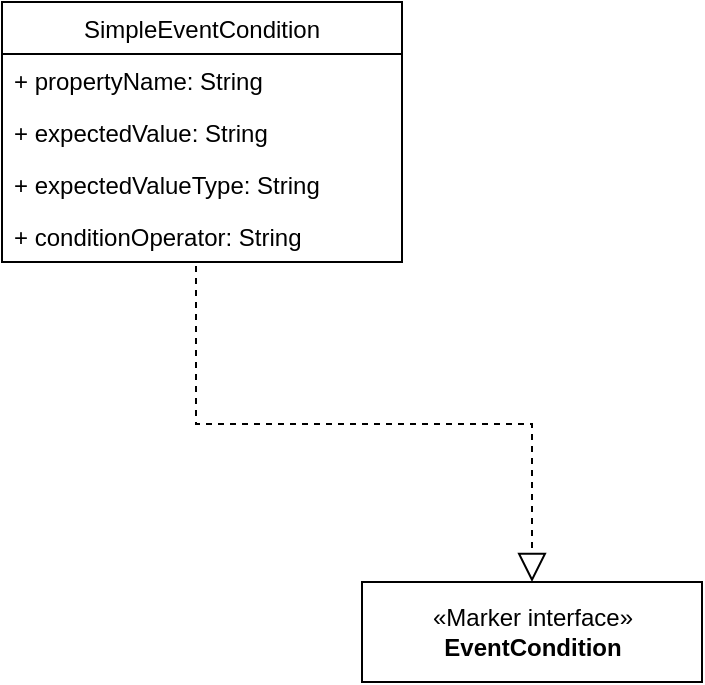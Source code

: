 <mxfile version="20.6.0" type="github">
  <diagram id="C5RBs43oDa-KdzZeNtuy" name="Page-1">
    <mxGraphModel dx="1426" dy="793" grid="1" gridSize="10" guides="1" tooltips="1" connect="1" arrows="1" fold="1" page="1" pageScale="1" pageWidth="827" pageHeight="1169" math="0" shadow="0">
      <root>
        <mxCell id="WIyWlLk6GJQsqaUBKTNV-0" />
        <mxCell id="WIyWlLk6GJQsqaUBKTNV-1" parent="WIyWlLk6GJQsqaUBKTNV-0" />
        <mxCell id="3m7Cok3pGEFHnIAdVx2w-1" value="«Marker interface»&lt;br&gt;&lt;b&gt;EventCondition&lt;/b&gt;" style="html=1;" vertex="1" parent="WIyWlLk6GJQsqaUBKTNV-1">
          <mxGeometry x="380" y="420" width="170" height="50" as="geometry" />
        </mxCell>
        <mxCell id="KK6I993Tqr6KAnVzyY74-0" value="SimpleEventCondition" style="swimlane;fontStyle=0;childLayout=stackLayout;horizontal=1;startSize=26;fillColor=none;horizontalStack=0;resizeParent=1;resizeParentMax=0;resizeLast=0;collapsible=1;marginBottom=0;" vertex="1" parent="WIyWlLk6GJQsqaUBKTNV-1">
          <mxGeometry x="200" y="130" width="200" height="130" as="geometry" />
        </mxCell>
        <mxCell id="KK6I993Tqr6KAnVzyY74-1" value="+ propertyName: String" style="text;strokeColor=none;fillColor=none;align=left;verticalAlign=top;spacingLeft=4;spacingRight=4;overflow=hidden;rotatable=0;points=[[0,0.5],[1,0.5]];portConstraint=eastwest;" vertex="1" parent="KK6I993Tqr6KAnVzyY74-0">
          <mxGeometry y="26" width="200" height="26" as="geometry" />
        </mxCell>
        <mxCell id="KK6I993Tqr6KAnVzyY74-2" value="+ expectedValue: String" style="text;strokeColor=none;fillColor=none;align=left;verticalAlign=top;spacingLeft=4;spacingRight=4;overflow=hidden;rotatable=0;points=[[0,0.5],[1,0.5]];portConstraint=eastwest;" vertex="1" parent="KK6I993Tqr6KAnVzyY74-0">
          <mxGeometry y="52" width="200" height="26" as="geometry" />
        </mxCell>
        <mxCell id="KK6I993Tqr6KAnVzyY74-3" value="+ expectedValueType: String" style="text;strokeColor=none;fillColor=none;align=left;verticalAlign=top;spacingLeft=4;spacingRight=4;overflow=hidden;rotatable=0;points=[[0,0.5],[1,0.5]];portConstraint=eastwest;" vertex="1" parent="KK6I993Tqr6KAnVzyY74-0">
          <mxGeometry y="78" width="200" height="26" as="geometry" />
        </mxCell>
        <mxCell id="KK6I993Tqr6KAnVzyY74-4" value="+ conditionOperator: String" style="text;strokeColor=none;fillColor=none;align=left;verticalAlign=top;spacingLeft=4;spacingRight=4;overflow=hidden;rotatable=0;points=[[0,0.5],[1,0.5]];portConstraint=eastwest;" vertex="1" parent="KK6I993Tqr6KAnVzyY74-0">
          <mxGeometry y="104" width="200" height="26" as="geometry" />
        </mxCell>
        <mxCell id="KK6I993Tqr6KAnVzyY74-5" value="" style="endArrow=block;dashed=1;endFill=0;endSize=12;html=1;rounded=0;exitX=0.485;exitY=1.077;exitDx=0;exitDy=0;exitPerimeter=0;entryX=0.5;entryY=0;entryDx=0;entryDy=0;edgeStyle=elbowEdgeStyle;elbow=vertical;" edge="1" parent="WIyWlLk6GJQsqaUBKTNV-1" source="KK6I993Tqr6KAnVzyY74-4" target="3m7Cok3pGEFHnIAdVx2w-1">
          <mxGeometry width="160" relative="1" as="geometry">
            <mxPoint x="120" y="370" as="sourcePoint" />
            <mxPoint x="280" y="370" as="targetPoint" />
          </mxGeometry>
        </mxCell>
      </root>
    </mxGraphModel>
  </diagram>
</mxfile>
